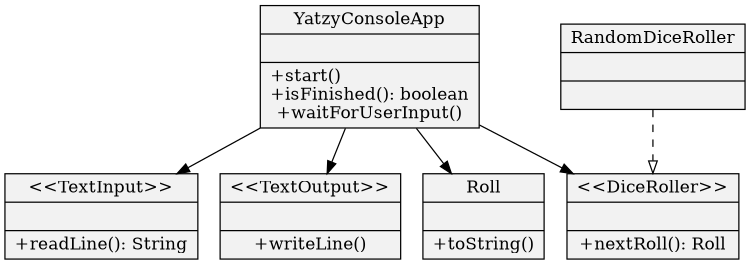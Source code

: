 digraph dice_refactored {
size="5,5"
node[shape=record,style=filled,fillcolor=gray95]

1[label = "{YatzyConsoleApp||+start()\l+isFinished(): boolean\l+waitForUserInput()}"]
2[label = "{\<\<TextInput\>\>||+readLine(): String}"]
3[label = "{\<\<TextOutput\>\>||+writeLine()}"]
4[label = "{\<\<DiceRoller\>\>||+nextRoll(): Roll}"]
5[label = "{Roll||+toString()}"]
7[label = "{RandomDiceRoller||}"]

1->2
1->3
1->4
1->5
7->4 [style=dashed,arrowhead=onormal]
}
